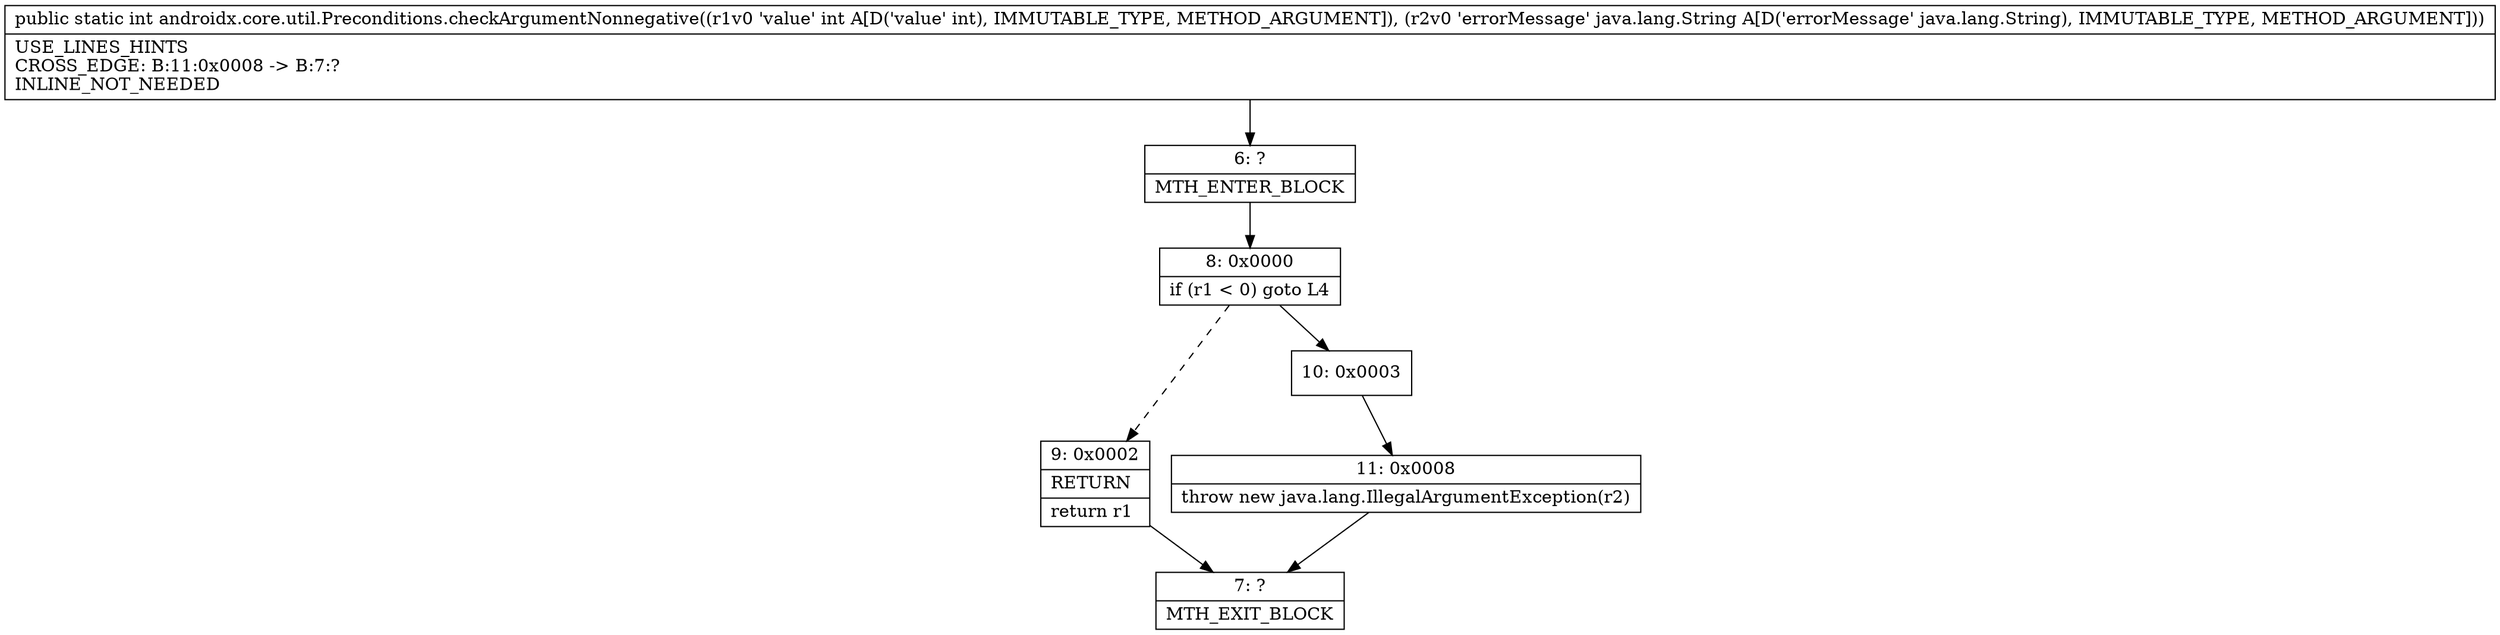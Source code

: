 digraph "CFG forandroidx.core.util.Preconditions.checkArgumentNonnegative(ILjava\/lang\/String;)I" {
Node_6 [shape=record,label="{6\:\ ?|MTH_ENTER_BLOCK\l}"];
Node_8 [shape=record,label="{8\:\ 0x0000|if (r1 \< 0) goto L4\l}"];
Node_9 [shape=record,label="{9\:\ 0x0002|RETURN\l|return r1\l}"];
Node_7 [shape=record,label="{7\:\ ?|MTH_EXIT_BLOCK\l}"];
Node_10 [shape=record,label="{10\:\ 0x0003}"];
Node_11 [shape=record,label="{11\:\ 0x0008|throw new java.lang.IllegalArgumentException(r2)\l}"];
MethodNode[shape=record,label="{public static int androidx.core.util.Preconditions.checkArgumentNonnegative((r1v0 'value' int A[D('value' int), IMMUTABLE_TYPE, METHOD_ARGUMENT]), (r2v0 'errorMessage' java.lang.String A[D('errorMessage' java.lang.String), IMMUTABLE_TYPE, METHOD_ARGUMENT]))  | USE_LINES_HINTS\lCROSS_EDGE: B:11:0x0008 \-\> B:7:?\lINLINE_NOT_NEEDED\l}"];
MethodNode -> Node_6;Node_6 -> Node_8;
Node_8 -> Node_9[style=dashed];
Node_8 -> Node_10;
Node_9 -> Node_7;
Node_10 -> Node_11;
Node_11 -> Node_7;
}


